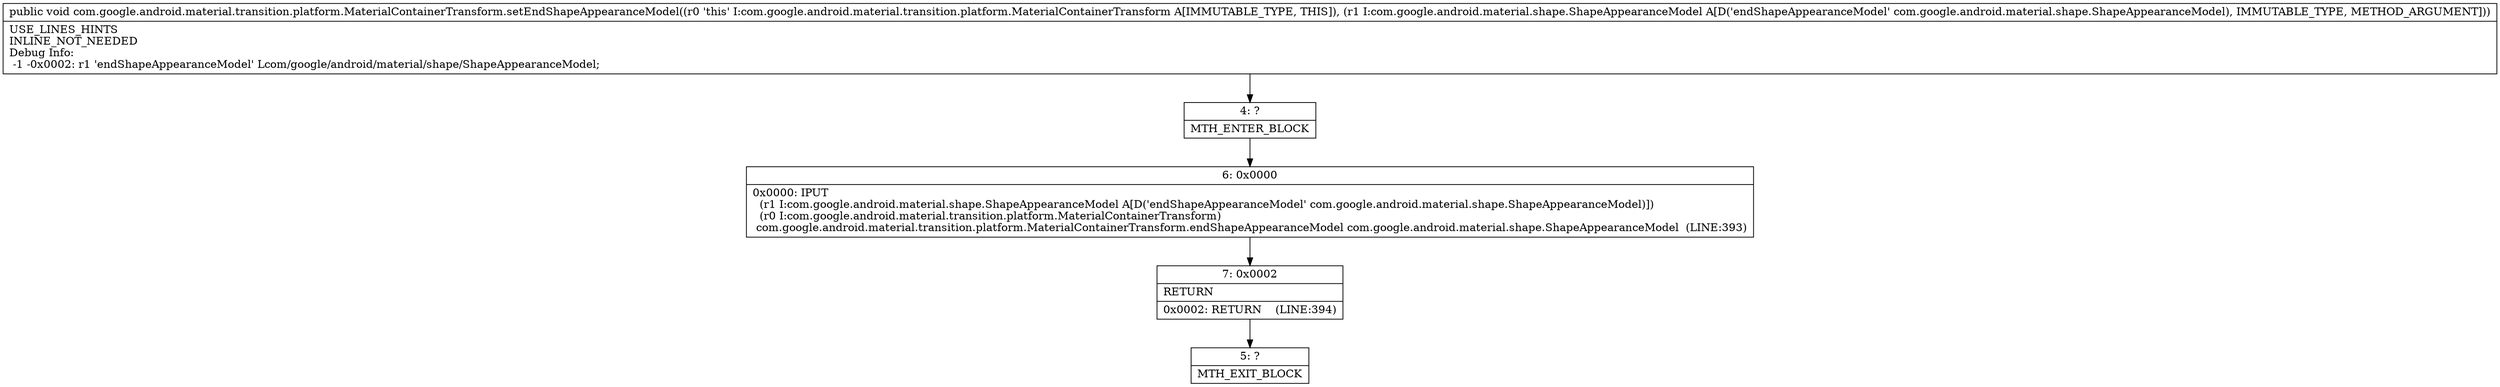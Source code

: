 digraph "CFG forcom.google.android.material.transition.platform.MaterialContainerTransform.setEndShapeAppearanceModel(Lcom\/google\/android\/material\/shape\/ShapeAppearanceModel;)V" {
Node_4 [shape=record,label="{4\:\ ?|MTH_ENTER_BLOCK\l}"];
Node_6 [shape=record,label="{6\:\ 0x0000|0x0000: IPUT  \l  (r1 I:com.google.android.material.shape.ShapeAppearanceModel A[D('endShapeAppearanceModel' com.google.android.material.shape.ShapeAppearanceModel)])\l  (r0 I:com.google.android.material.transition.platform.MaterialContainerTransform)\l com.google.android.material.transition.platform.MaterialContainerTransform.endShapeAppearanceModel com.google.android.material.shape.ShapeAppearanceModel  (LINE:393)\l}"];
Node_7 [shape=record,label="{7\:\ 0x0002|RETURN\l|0x0002: RETURN    (LINE:394)\l}"];
Node_5 [shape=record,label="{5\:\ ?|MTH_EXIT_BLOCK\l}"];
MethodNode[shape=record,label="{public void com.google.android.material.transition.platform.MaterialContainerTransform.setEndShapeAppearanceModel((r0 'this' I:com.google.android.material.transition.platform.MaterialContainerTransform A[IMMUTABLE_TYPE, THIS]), (r1 I:com.google.android.material.shape.ShapeAppearanceModel A[D('endShapeAppearanceModel' com.google.android.material.shape.ShapeAppearanceModel), IMMUTABLE_TYPE, METHOD_ARGUMENT]))  | USE_LINES_HINTS\lINLINE_NOT_NEEDED\lDebug Info:\l  \-1 \-0x0002: r1 'endShapeAppearanceModel' Lcom\/google\/android\/material\/shape\/ShapeAppearanceModel;\l}"];
MethodNode -> Node_4;Node_4 -> Node_6;
Node_6 -> Node_7;
Node_7 -> Node_5;
}

